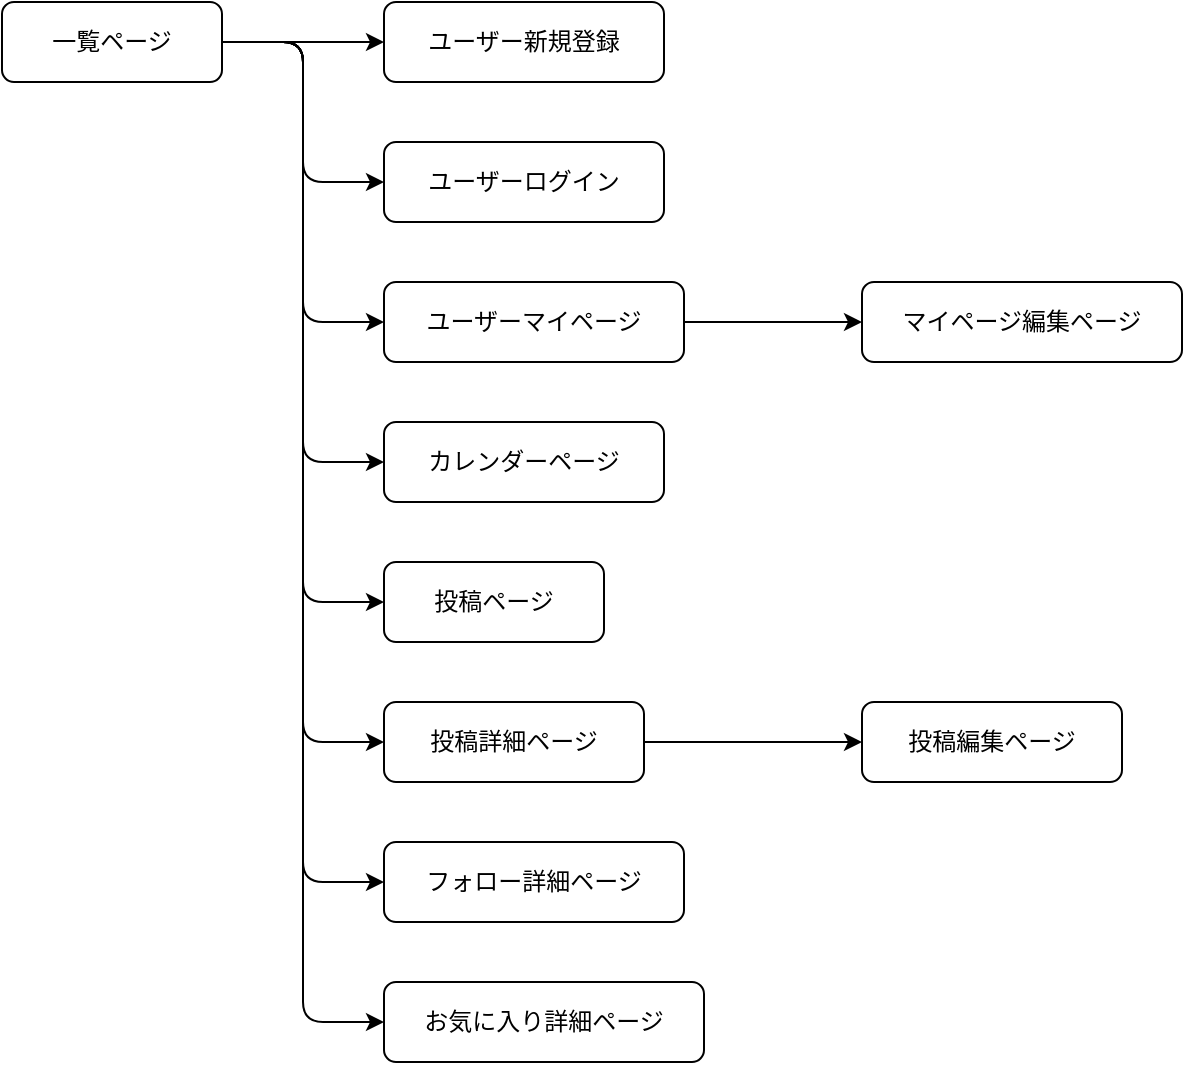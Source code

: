 <mxfile>
    <diagram id="4wjXSVakgP_RfCvuG-jI" name="ページ1">
        <mxGraphModel dx="1024" dy="989" grid="1" gridSize="10" guides="1" tooltips="1" connect="1" arrows="1" fold="1" page="1" pageScale="1" pageWidth="827" pageHeight="1169" math="0" shadow="0">
            <root>
                <mxCell id="0"/>
                <mxCell id="1" parent="0"/>
                <mxCell id="12" style="html=1;exitX=1;exitY=0.5;exitDx=0;exitDy=0;entryX=0;entryY=0.5;entryDx=0;entryDy=0;elbow=vertical;snapToPoint=0;" edge="1" parent="1" source="2" target="3">
                    <mxGeometry relative="1" as="geometry"/>
                </mxCell>
                <mxCell id="34" style="edgeStyle=orthogonalEdgeStyle;html=1;exitX=1;exitY=0.5;exitDx=0;exitDy=0;entryX=0;entryY=0.5;entryDx=0;entryDy=0;elbow=vertical;" edge="1" parent="1" source="2" target="9">
                    <mxGeometry relative="1" as="geometry"/>
                </mxCell>
                <mxCell id="35" style="edgeStyle=orthogonalEdgeStyle;html=1;exitX=1;exitY=0.5;exitDx=0;exitDy=0;entryX=0;entryY=0.5;entryDx=0;entryDy=0;elbow=vertical;" edge="1" parent="1" source="2" target="8">
                    <mxGeometry relative="1" as="geometry"/>
                </mxCell>
                <mxCell id="36" style="edgeStyle=orthogonalEdgeStyle;html=1;exitX=1;exitY=0.5;exitDx=0;exitDy=0;entryX=0;entryY=0.5;entryDx=0;entryDy=0;elbow=vertical;" edge="1" parent="1" source="2" target="7">
                    <mxGeometry relative="1" as="geometry"/>
                </mxCell>
                <mxCell id="37" style="edgeStyle=orthogonalEdgeStyle;html=1;exitX=1;exitY=0.5;exitDx=0;exitDy=0;entryX=0;entryY=0.5;entryDx=0;entryDy=0;elbow=vertical;" edge="1" parent="1" source="2" target="6">
                    <mxGeometry relative="1" as="geometry"/>
                </mxCell>
                <mxCell id="38" style="edgeStyle=orthogonalEdgeStyle;html=1;exitX=1;exitY=0.5;exitDx=0;exitDy=0;entryX=0;entryY=0.5;entryDx=0;entryDy=0;elbow=vertical;" edge="1" parent="1" source="2" target="5">
                    <mxGeometry relative="1" as="geometry"/>
                </mxCell>
                <mxCell id="39" style="edgeStyle=orthogonalEdgeStyle;html=1;exitX=1;exitY=0.5;exitDx=0;exitDy=0;entryX=0;entryY=0.5;entryDx=0;entryDy=0;elbow=vertical;" edge="1" parent="1" source="2" target="4">
                    <mxGeometry relative="1" as="geometry"/>
                </mxCell>
                <mxCell id="40" style="edgeStyle=orthogonalEdgeStyle;html=1;exitX=1;exitY=0.5;exitDx=0;exitDy=0;entryX=0;entryY=0.5;entryDx=0;entryDy=0;elbow=vertical;" edge="1" parent="1" source="2" target="11">
                    <mxGeometry relative="1" as="geometry"/>
                </mxCell>
                <mxCell id="2" value="一覧ページ" style="rounded=1;whiteSpace=wrap;html=1;" vertex="1" parent="1">
                    <mxGeometry x="10" y="40" width="110" height="40" as="geometry"/>
                </mxCell>
                <mxCell id="3" value="ユーザー新規登録" style="rounded=1;whiteSpace=wrap;html=1;" vertex="1" parent="1">
                    <mxGeometry x="201" y="40" width="140" height="40" as="geometry"/>
                </mxCell>
                <mxCell id="4" value="フォロー詳細ページ" style="rounded=1;whiteSpace=wrap;html=1;" vertex="1" parent="1">
                    <mxGeometry x="201" y="460" width="150" height="40" as="geometry"/>
                </mxCell>
                <mxCell id="53" style="edgeStyle=orthogonalEdgeStyle;html=1;exitX=1;exitY=0.5;exitDx=0;exitDy=0;elbow=vertical;" edge="1" parent="1" source="5" target="52">
                    <mxGeometry relative="1" as="geometry"/>
                </mxCell>
                <mxCell id="5" value="投稿詳細ページ" style="rounded=1;whiteSpace=wrap;html=1;" vertex="1" parent="1">
                    <mxGeometry x="201" y="390" width="130" height="40" as="geometry"/>
                </mxCell>
                <mxCell id="6" value="投稿ページ" style="rounded=1;whiteSpace=wrap;html=1;" vertex="1" parent="1">
                    <mxGeometry x="201" y="320" width="110" height="40" as="geometry"/>
                </mxCell>
                <mxCell id="7" value="カレンダーページ" style="rounded=1;whiteSpace=wrap;html=1;" vertex="1" parent="1">
                    <mxGeometry x="201" y="250" width="140" height="40" as="geometry"/>
                </mxCell>
                <mxCell id="42" style="edgeStyle=orthogonalEdgeStyle;html=1;exitX=1;exitY=0.5;exitDx=0;exitDy=0;elbow=vertical;" edge="1" parent="1" source="8" target="41">
                    <mxGeometry relative="1" as="geometry"/>
                </mxCell>
                <mxCell id="8" value="ユーザーマイページ" style="rounded=1;whiteSpace=wrap;html=1;" vertex="1" parent="1">
                    <mxGeometry x="201" y="180" width="150" height="40" as="geometry"/>
                </mxCell>
                <mxCell id="9" value="ユーザーログイン" style="rounded=1;whiteSpace=wrap;html=1;" vertex="1" parent="1">
                    <mxGeometry x="201" y="110" width="140" height="40" as="geometry"/>
                </mxCell>
                <mxCell id="11" value="お気に入り詳細ページ" style="rounded=1;whiteSpace=wrap;html=1;" vertex="1" parent="1">
                    <mxGeometry x="201" y="530" width="160" height="40" as="geometry"/>
                </mxCell>
                <mxCell id="41" value="マイページ編集ページ" style="rounded=1;whiteSpace=wrap;html=1;" vertex="1" parent="1">
                    <mxGeometry x="440" y="180" width="160" height="40" as="geometry"/>
                </mxCell>
                <mxCell id="52" value="投稿編集ページ" style="rounded=1;whiteSpace=wrap;html=1;" vertex="1" parent="1">
                    <mxGeometry x="440" y="390" width="130" height="40" as="geometry"/>
                </mxCell>
            </root>
        </mxGraphModel>
    </diagram>
</mxfile>